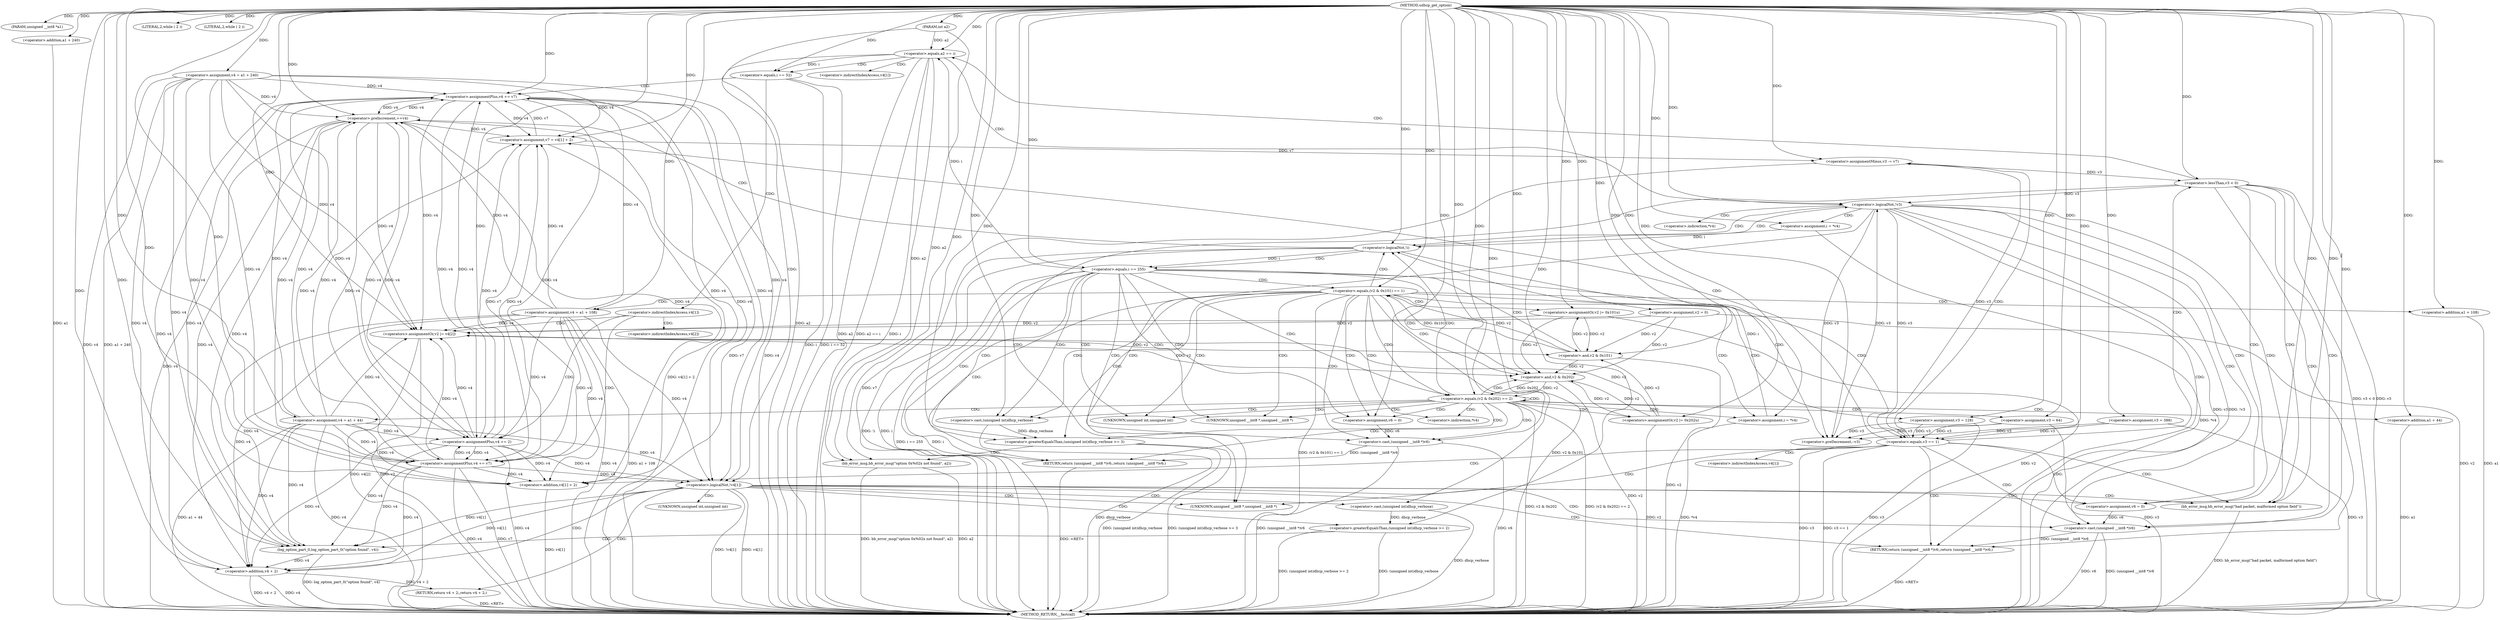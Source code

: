 digraph udhcp_get_option {  
"1000107" [label = "(METHOD,udhcp_get_option)" ]
"1000301" [label = "(METHOD_RETURN,__fastcall)" ]
"1000108" [label = "(PARAM,unsigned __int8 *a1)" ]
"1000109" [label = "(PARAM,int a2)" ]
"1000117" [label = "(<operator>.assignment,v2 = 0)" ]
"1000120" [label = "(<operator>.assignment,v3 = 388)" ]
"1000123" [label = "(<operator>.assignment,v4 = a1 + 240)" ]
"1000125" [label = "(<operator>.addition,a1 + 240)" ]
"1000129" [label = "(LITERAL,2,while ( 2 ))" ]
"1000132" [label = "(LITERAL,2,while ( 2 ))" ]
"1000135" [label = "(<operator>.assignment,i = *v4)" ]
"1000139" [label = "(<operator>.assignment,i = *v4)" ]
"1000145" [label = "(<operator>.logicalNot,!i)" ]
"1000148" [label = "(<operator>.preDecrement,--v3)" ]
"1000150" [label = "(<operator>.preIncrement,++v4)" ]
"1000154" [label = "(<operator>.equals,i == 255)" ]
"1000159" [label = "(<operator>.equals,v3 == 1)" ]
"1000163" [label = "(<operator>.assignment,v7 = v4[1] + 2)" ]
"1000165" [label = "(<operator>.addition,v4[1] + 2)" ]
"1000170" [label = "(<operator>.assignmentMinus,v3 -= v7)" ]
"1000174" [label = "(<operator>.lessThan,v3 < 0)" ]
"1000179" [label = "(<operator>.equals,a2 == i)" ]
"1000184" [label = "(<operator>.logicalNot,!v4[1])" ]
"1000190" [label = "(<operator>.assignment,v6 = 0)" ]
"1000193" [label = "(bb_error_msg,bb_error_msg(\"bad packet, malformed option field\"))" ]
"1000195" [label = "(RETURN,return (unsigned __int8 *)v6;,return (unsigned __int8 *)v6;)" ]
"1000196" [label = "(<operator>.cast,(unsigned __int8 *)v6)" ]
"1000200" [label = "(<operator>.greaterEqualsThan,(unsigned int)dhcp_verbose >= 2)" ]
"1000201" [label = "(<operator>.cast,(unsigned int)dhcp_verbose)" ]
"1000205" [label = "(log_option_part_0,log_option_part_0(\"option found\", v4))" ]
"1000208" [label = "(RETURN,return v4 + 2;,return v4 + 2;)" ]
"1000209" [label = "(<operator>.addition,v4 + 2)" ]
"1000213" [label = "(<operator>.equals,i == 52)" ]
"1000222" [label = "(<operators>.assignmentOr,v2 |= v4[2])" ]
"1000227" [label = "(<operator>.assignmentPlus,v4 += v7)" ]
"1000232" [label = "(<operator>.assignmentPlus,v4 += 2)" ]
"1000237" [label = "(<operator>.assignmentPlus,v4 += v7)" ]
"1000242" [label = "(<operator>.logicalNot,!v3)" ]
"1000246" [label = "(<operator>.equals,(v2 & 0x101) == 1)" ]
"1000247" [label = "(<operator>.and,v2 & 0x101)" ]
"1000252" [label = "(<operators>.assignmentOr,v2 |= 0x101u)" ]
"1000255" [label = "(<operator>.assignment,v4 = a1 + 108)" ]
"1000257" [label = "(<operator>.addition,a1 + 108)" ]
"1000260" [label = "(<operator>.assignment,v3 = 128)" ]
"1000266" [label = "(<operator>.equals,(v2 & 0x202) == 2)" ]
"1000267" [label = "(<operator>.and,v2 & 0x202)" ]
"1000272" [label = "(<operators>.assignmentOr,v2 |= 0x202u)" ]
"1000275" [label = "(<operator>.assignment,v4 = a1 + 44)" ]
"1000277" [label = "(<operator>.addition,a1 + 44)" ]
"1000280" [label = "(<operator>.assignment,v3 = 64)" ]
"1000285" [label = "(<operator>.assignment,v6 = 0)" ]
"1000289" [label = "(<operator>.greaterEqualsThan,(unsigned int)dhcp_verbose >= 3)" ]
"1000290" [label = "(<operator>.cast,(unsigned int)dhcp_verbose)" ]
"1000294" [label = "(bb_error_msg,bb_error_msg(\"option 0x%02x not found\", a2))" ]
"1000297" [label = "(RETURN,return (unsigned __int8 *)v6;,return (unsigned __int8 *)v6;)" ]
"1000298" [label = "(<operator>.cast,(unsigned __int8 *)v6)" ]
"1000137" [label = "(<operator>.indirection,*v4)" ]
"1000141" [label = "(<operator>.indirection,*v4)" ]
"1000166" [label = "(<operator>.indirectIndexAccess,v4[1])" ]
"1000185" [label = "(<operator>.indirectIndexAccess,v4[1])" ]
"1000197" [label = "(UNKNOWN,unsigned __int8 *,unsigned __int8 *)" ]
"1000202" [label = "(UNKNOWN,unsigned int,unsigned int)" ]
"1000218" [label = "(<operator>.indirectIndexAccess,v4[1])" ]
"1000224" [label = "(<operator>.indirectIndexAccess,v4[2])" ]
"1000291" [label = "(UNKNOWN,unsigned int,unsigned int)" ]
"1000299" [label = "(UNKNOWN,unsigned __int8 *,unsigned __int8 *)" ]
  "1000195" -> "1000301"  [ label = "DDG: <RET>"] 
  "1000297" -> "1000301"  [ label = "DDG: <RET>"] 
  "1000246" -> "1000301"  [ label = "DDG: (v2 & 0x101) == 1"] 
  "1000213" -> "1000301"  [ label = "DDG: i"] 
  "1000196" -> "1000301"  [ label = "DDG: v6"] 
  "1000159" -> "1000301"  [ label = "DDG: v3"] 
  "1000289" -> "1000301"  [ label = "DDG: (unsigned int)dhcp_verbose >= 3"] 
  "1000179" -> "1000301"  [ label = "DDG: i"] 
  "1000294" -> "1000301"  [ label = "DDG: bb_error_msg(\"option 0x%02x not found\", a2)"] 
  "1000242" -> "1000301"  [ label = "DDG: v3"] 
  "1000266" -> "1000301"  [ label = "DDG: v2 & 0x202"] 
  "1000205" -> "1000301"  [ label = "DDG: log_option_part_0(\"option found\", v4)"] 
  "1000200" -> "1000301"  [ label = "DDG: (unsigned int)dhcp_verbose >= 2"] 
  "1000201" -> "1000301"  [ label = "DDG: dhcp_verbose"] 
  "1000109" -> "1000301"  [ label = "DDG: a2"] 
  "1000222" -> "1000301"  [ label = "DDG: v2"] 
  "1000237" -> "1000301"  [ label = "DDG: v7"] 
  "1000165" -> "1000301"  [ label = "DDG: v4[1]"] 
  "1000174" -> "1000301"  [ label = "DDG: v3 < 0"] 
  "1000123" -> "1000301"  [ label = "DDG: v4"] 
  "1000232" -> "1000301"  [ label = "DDG: v4"] 
  "1000117" -> "1000301"  [ label = "DDG: v2"] 
  "1000257" -> "1000301"  [ label = "DDG: a1"] 
  "1000184" -> "1000301"  [ label = "DDG: !v4[1]"] 
  "1000213" -> "1000301"  [ label = "DDG: i == 52"] 
  "1000227" -> "1000301"  [ label = "DDG: v7"] 
  "1000289" -> "1000301"  [ label = "DDG: (unsigned int)dhcp_verbose"] 
  "1000120" -> "1000301"  [ label = "DDG: v3"] 
  "1000255" -> "1000301"  [ label = "DDG: v4"] 
  "1000135" -> "1000301"  [ label = "DDG: *v4"] 
  "1000298" -> "1000301"  [ label = "DDG: (unsigned __int8 *)v6"] 
  "1000294" -> "1000301"  [ label = "DDG: a2"] 
  "1000266" -> "1000301"  [ label = "DDG: (v2 & 0x202) == 2"] 
  "1000267" -> "1000301"  [ label = "DDG: v2"] 
  "1000290" -> "1000301"  [ label = "DDG: dhcp_verbose"] 
  "1000222" -> "1000301"  [ label = "DDG: v4[2]"] 
  "1000179" -> "1000301"  [ label = "DDG: a2"] 
  "1000252" -> "1000301"  [ label = "DDG: v2"] 
  "1000154" -> "1000301"  [ label = "DDG: i"] 
  "1000246" -> "1000301"  [ label = "DDG: v2 & 0x101"] 
  "1000275" -> "1000301"  [ label = "DDG: a1 + 44"] 
  "1000159" -> "1000301"  [ label = "DDG: v3 == 1"] 
  "1000184" -> "1000301"  [ label = "DDG: v4[1]"] 
  "1000193" -> "1000301"  [ label = "DDG: bb_error_msg(\"bad packet, malformed option field\")"] 
  "1000260" -> "1000301"  [ label = "DDG: v3"] 
  "1000247" -> "1000301"  [ label = "DDG: v2"] 
  "1000255" -> "1000301"  [ label = "DDG: a1 + 108"] 
  "1000209" -> "1000301"  [ label = "DDG: v4 + 2"] 
  "1000280" -> "1000301"  [ label = "DDG: v3"] 
  "1000139" -> "1000301"  [ label = "DDG: *v4"] 
  "1000125" -> "1000301"  [ label = "DDG: a1"] 
  "1000123" -> "1000301"  [ label = "DDG: a1 + 240"] 
  "1000200" -> "1000301"  [ label = "DDG: (unsigned int)dhcp_verbose"] 
  "1000298" -> "1000301"  [ label = "DDG: v6"] 
  "1000227" -> "1000301"  [ label = "DDG: v4"] 
  "1000272" -> "1000301"  [ label = "DDG: v2"] 
  "1000242" -> "1000301"  [ label = "DDG: !v3"] 
  "1000179" -> "1000301"  [ label = "DDG: a2 == i"] 
  "1000196" -> "1000301"  [ label = "DDG: (unsigned __int8 *)v6"] 
  "1000277" -> "1000301"  [ label = "DDG: a1"] 
  "1000145" -> "1000301"  [ label = "DDG: !i"] 
  "1000209" -> "1000301"  [ label = "DDG: v4"] 
  "1000237" -> "1000301"  [ label = "DDG: v4"] 
  "1000174" -> "1000301"  [ label = "DDG: v3"] 
  "1000275" -> "1000301"  [ label = "DDG: v4"] 
  "1000170" -> "1000301"  [ label = "DDG: v7"] 
  "1000154" -> "1000301"  [ label = "DDG: i == 255"] 
  "1000145" -> "1000301"  [ label = "DDG: i"] 
  "1000163" -> "1000301"  [ label = "DDG: v4[1] + 2"] 
  "1000150" -> "1000301"  [ label = "DDG: v4"] 
  "1000208" -> "1000301"  [ label = "DDG: <RET>"] 
  "1000107" -> "1000108"  [ label = "DDG: "] 
  "1000107" -> "1000109"  [ label = "DDG: "] 
  "1000107" -> "1000117"  [ label = "DDG: "] 
  "1000107" -> "1000120"  [ label = "DDG: "] 
  "1000107" -> "1000123"  [ label = "DDG: "] 
  "1000107" -> "1000125"  [ label = "DDG: "] 
  "1000107" -> "1000129"  [ label = "DDG: "] 
  "1000107" -> "1000132"  [ label = "DDG: "] 
  "1000107" -> "1000135"  [ label = "DDG: "] 
  "1000107" -> "1000139"  [ label = "DDG: "] 
  "1000135" -> "1000145"  [ label = "DDG: i"] 
  "1000139" -> "1000145"  [ label = "DDG: i"] 
  "1000107" -> "1000145"  [ label = "DDG: "] 
  "1000242" -> "1000148"  [ label = "DDG: v3"] 
  "1000120" -> "1000148"  [ label = "DDG: v3"] 
  "1000260" -> "1000148"  [ label = "DDG: v3"] 
  "1000280" -> "1000148"  [ label = "DDG: v3"] 
  "1000107" -> "1000148"  [ label = "DDG: "] 
  "1000255" -> "1000150"  [ label = "DDG: v4"] 
  "1000227" -> "1000150"  [ label = "DDG: v4"] 
  "1000237" -> "1000150"  [ label = "DDG: v4"] 
  "1000275" -> "1000150"  [ label = "DDG: v4"] 
  "1000123" -> "1000150"  [ label = "DDG: v4"] 
  "1000232" -> "1000150"  [ label = "DDG: v4"] 
  "1000107" -> "1000150"  [ label = "DDG: "] 
  "1000145" -> "1000154"  [ label = "DDG: i"] 
  "1000107" -> "1000154"  [ label = "DDG: "] 
  "1000242" -> "1000159"  [ label = "DDG: v3"] 
  "1000120" -> "1000159"  [ label = "DDG: v3"] 
  "1000260" -> "1000159"  [ label = "DDG: v3"] 
  "1000280" -> "1000159"  [ label = "DDG: v3"] 
  "1000107" -> "1000159"  [ label = "DDG: "] 
  "1000255" -> "1000163"  [ label = "DDG: v4"] 
  "1000227" -> "1000163"  [ label = "DDG: v4"] 
  "1000237" -> "1000163"  [ label = "DDG: v4"] 
  "1000275" -> "1000163"  [ label = "DDG: v4"] 
  "1000150" -> "1000163"  [ label = "DDG: v4"] 
  "1000123" -> "1000163"  [ label = "DDG: v4"] 
  "1000232" -> "1000163"  [ label = "DDG: v4"] 
  "1000107" -> "1000163"  [ label = "DDG: "] 
  "1000255" -> "1000165"  [ label = "DDG: v4"] 
  "1000227" -> "1000165"  [ label = "DDG: v4"] 
  "1000237" -> "1000165"  [ label = "DDG: v4"] 
  "1000275" -> "1000165"  [ label = "DDG: v4"] 
  "1000150" -> "1000165"  [ label = "DDG: v4"] 
  "1000123" -> "1000165"  [ label = "DDG: v4"] 
  "1000232" -> "1000165"  [ label = "DDG: v4"] 
  "1000107" -> "1000165"  [ label = "DDG: "] 
  "1000163" -> "1000170"  [ label = "DDG: v7"] 
  "1000107" -> "1000170"  [ label = "DDG: "] 
  "1000159" -> "1000170"  [ label = "DDG: v3"] 
  "1000170" -> "1000174"  [ label = "DDG: v3"] 
  "1000107" -> "1000174"  [ label = "DDG: "] 
  "1000109" -> "1000179"  [ label = "DDG: a2"] 
  "1000107" -> "1000179"  [ label = "DDG: "] 
  "1000154" -> "1000179"  [ label = "DDG: i"] 
  "1000255" -> "1000184"  [ label = "DDG: v4"] 
  "1000227" -> "1000184"  [ label = "DDG: v4"] 
  "1000237" -> "1000184"  [ label = "DDG: v4"] 
  "1000275" -> "1000184"  [ label = "DDG: v4"] 
  "1000150" -> "1000184"  [ label = "DDG: v4"] 
  "1000123" -> "1000184"  [ label = "DDG: v4"] 
  "1000232" -> "1000184"  [ label = "DDG: v4"] 
  "1000107" -> "1000190"  [ label = "DDG: "] 
  "1000107" -> "1000193"  [ label = "DDG: "] 
  "1000196" -> "1000195"  [ label = "DDG: (unsigned __int8 *)v6"] 
  "1000190" -> "1000196"  [ label = "DDG: v6"] 
  "1000107" -> "1000196"  [ label = "DDG: "] 
  "1000201" -> "1000200"  [ label = "DDG: dhcp_verbose"] 
  "1000107" -> "1000201"  [ label = "DDG: "] 
  "1000107" -> "1000200"  [ label = "DDG: "] 
  "1000107" -> "1000205"  [ label = "DDG: "] 
  "1000255" -> "1000205"  [ label = "DDG: v4"] 
  "1000184" -> "1000205"  [ label = "DDG: v4[1]"] 
  "1000227" -> "1000205"  [ label = "DDG: v4"] 
  "1000237" -> "1000205"  [ label = "DDG: v4"] 
  "1000275" -> "1000205"  [ label = "DDG: v4"] 
  "1000150" -> "1000205"  [ label = "DDG: v4"] 
  "1000123" -> "1000205"  [ label = "DDG: v4"] 
  "1000232" -> "1000205"  [ label = "DDG: v4"] 
  "1000209" -> "1000208"  [ label = "DDG: v4 + 2"] 
  "1000255" -> "1000209"  [ label = "DDG: v4"] 
  "1000227" -> "1000209"  [ label = "DDG: v4"] 
  "1000237" -> "1000209"  [ label = "DDG: v4"] 
  "1000275" -> "1000209"  [ label = "DDG: v4"] 
  "1000150" -> "1000209"  [ label = "DDG: v4"] 
  "1000123" -> "1000209"  [ label = "DDG: v4"] 
  "1000232" -> "1000209"  [ label = "DDG: v4"] 
  "1000184" -> "1000209"  [ label = "DDG: v4[1]"] 
  "1000205" -> "1000209"  [ label = "DDG: v4"] 
  "1000107" -> "1000209"  [ label = "DDG: "] 
  "1000179" -> "1000213"  [ label = "DDG: i"] 
  "1000107" -> "1000213"  [ label = "DDG: "] 
  "1000255" -> "1000222"  [ label = "DDG: v4"] 
  "1000227" -> "1000222"  [ label = "DDG: v4"] 
  "1000237" -> "1000222"  [ label = "DDG: v4"] 
  "1000275" -> "1000222"  [ label = "DDG: v4"] 
  "1000150" -> "1000222"  [ label = "DDG: v4"] 
  "1000123" -> "1000222"  [ label = "DDG: v4"] 
  "1000232" -> "1000222"  [ label = "DDG: v4"] 
  "1000117" -> "1000222"  [ label = "DDG: v2"] 
  "1000252" -> "1000222"  [ label = "DDG: v2"] 
  "1000272" -> "1000222"  [ label = "DDG: v2"] 
  "1000107" -> "1000222"  [ label = "DDG: "] 
  "1000107" -> "1000227"  [ label = "DDG: "] 
  "1000163" -> "1000227"  [ label = "DDG: v7"] 
  "1000255" -> "1000227"  [ label = "DDG: v4"] 
  "1000237" -> "1000227"  [ label = "DDG: v4"] 
  "1000275" -> "1000227"  [ label = "DDG: v4"] 
  "1000150" -> "1000227"  [ label = "DDG: v4"] 
  "1000123" -> "1000227"  [ label = "DDG: v4"] 
  "1000232" -> "1000227"  [ label = "DDG: v4"] 
  "1000107" -> "1000232"  [ label = "DDG: "] 
  "1000255" -> "1000232"  [ label = "DDG: v4"] 
  "1000227" -> "1000232"  [ label = "DDG: v4"] 
  "1000237" -> "1000232"  [ label = "DDG: v4"] 
  "1000275" -> "1000232"  [ label = "DDG: v4"] 
  "1000150" -> "1000232"  [ label = "DDG: v4"] 
  "1000123" -> "1000232"  [ label = "DDG: v4"] 
  "1000107" -> "1000237"  [ label = "DDG: "] 
  "1000163" -> "1000237"  [ label = "DDG: v7"] 
  "1000255" -> "1000237"  [ label = "DDG: v4"] 
  "1000227" -> "1000237"  [ label = "DDG: v4"] 
  "1000275" -> "1000237"  [ label = "DDG: v4"] 
  "1000150" -> "1000237"  [ label = "DDG: v4"] 
  "1000123" -> "1000237"  [ label = "DDG: v4"] 
  "1000232" -> "1000237"  [ label = "DDG: v4"] 
  "1000148" -> "1000242"  [ label = "DDG: v3"] 
  "1000174" -> "1000242"  [ label = "DDG: v3"] 
  "1000107" -> "1000242"  [ label = "DDG: "] 
  "1000247" -> "1000246"  [ label = "DDG: v2"] 
  "1000247" -> "1000246"  [ label = "DDG: 0x101"] 
  "1000222" -> "1000247"  [ label = "DDG: v2"] 
  "1000117" -> "1000247"  [ label = "DDG: v2"] 
  "1000252" -> "1000247"  [ label = "DDG: v2"] 
  "1000272" -> "1000247"  [ label = "DDG: v2"] 
  "1000107" -> "1000247"  [ label = "DDG: "] 
  "1000107" -> "1000246"  [ label = "DDG: "] 
  "1000107" -> "1000252"  [ label = "DDG: "] 
  "1000247" -> "1000252"  [ label = "DDG: v2"] 
  "1000107" -> "1000255"  [ label = "DDG: "] 
  "1000107" -> "1000257"  [ label = "DDG: "] 
  "1000107" -> "1000260"  [ label = "DDG: "] 
  "1000267" -> "1000266"  [ label = "DDG: v2"] 
  "1000267" -> "1000266"  [ label = "DDG: 0x202"] 
  "1000222" -> "1000267"  [ label = "DDG: v2"] 
  "1000117" -> "1000267"  [ label = "DDG: v2"] 
  "1000252" -> "1000267"  [ label = "DDG: v2"] 
  "1000247" -> "1000267"  [ label = "DDG: v2"] 
  "1000272" -> "1000267"  [ label = "DDG: v2"] 
  "1000107" -> "1000267"  [ label = "DDG: "] 
  "1000107" -> "1000266"  [ label = "DDG: "] 
  "1000107" -> "1000272"  [ label = "DDG: "] 
  "1000267" -> "1000272"  [ label = "DDG: v2"] 
  "1000107" -> "1000275"  [ label = "DDG: "] 
  "1000107" -> "1000277"  [ label = "DDG: "] 
  "1000107" -> "1000280"  [ label = "DDG: "] 
  "1000107" -> "1000285"  [ label = "DDG: "] 
  "1000290" -> "1000289"  [ label = "DDG: dhcp_verbose"] 
  "1000107" -> "1000290"  [ label = "DDG: "] 
  "1000107" -> "1000289"  [ label = "DDG: "] 
  "1000107" -> "1000294"  [ label = "DDG: "] 
  "1000179" -> "1000294"  [ label = "DDG: a2"] 
  "1000109" -> "1000294"  [ label = "DDG: a2"] 
  "1000298" -> "1000297"  [ label = "DDG: (unsigned __int8 *)v6"] 
  "1000285" -> "1000298"  [ label = "DDG: v6"] 
  "1000107" -> "1000298"  [ label = "DDG: "] 
  "1000145" -> "1000242"  [ label = "CDG: "] 
  "1000145" -> "1000154"  [ label = "CDG: "] 
  "1000145" -> "1000150"  [ label = "CDG: "] 
  "1000145" -> "1000148"  [ label = "CDG: "] 
  "1000154" -> "1000159"  [ label = "CDG: "] 
  "1000154" -> "1000247"  [ label = "CDG: "] 
  "1000154" -> "1000246"  [ label = "CDG: "] 
  "1000154" -> "1000267"  [ label = "CDG: "] 
  "1000154" -> "1000266"  [ label = "CDG: "] 
  "1000154" -> "1000285"  [ label = "CDG: "] 
  "1000154" -> "1000299"  [ label = "CDG: "] 
  "1000154" -> "1000298"  [ label = "CDG: "] 
  "1000154" -> "1000297"  [ label = "CDG: "] 
  "1000154" -> "1000291"  [ label = "CDG: "] 
  "1000154" -> "1000290"  [ label = "CDG: "] 
  "1000154" -> "1000289"  [ label = "CDG: "] 
  "1000159" -> "1000174"  [ label = "CDG: "] 
  "1000159" -> "1000170"  [ label = "CDG: "] 
  "1000159" -> "1000166"  [ label = "CDG: "] 
  "1000159" -> "1000165"  [ label = "CDG: "] 
  "1000159" -> "1000163"  [ label = "CDG: "] 
  "1000159" -> "1000190"  [ label = "CDG: "] 
  "1000159" -> "1000197"  [ label = "CDG: "] 
  "1000159" -> "1000196"  [ label = "CDG: "] 
  "1000159" -> "1000195"  [ label = "CDG: "] 
  "1000159" -> "1000193"  [ label = "CDG: "] 
  "1000174" -> "1000190"  [ label = "CDG: "] 
  "1000174" -> "1000179"  [ label = "CDG: "] 
  "1000174" -> "1000197"  [ label = "CDG: "] 
  "1000174" -> "1000196"  [ label = "CDG: "] 
  "1000174" -> "1000195"  [ label = "CDG: "] 
  "1000174" -> "1000193"  [ label = "CDG: "] 
  "1000179" -> "1000185"  [ label = "CDG: "] 
  "1000179" -> "1000184"  [ label = "CDG: "] 
  "1000179" -> "1000213"  [ label = "CDG: "] 
  "1000179" -> "1000242"  [ label = "CDG: "] 
  "1000184" -> "1000190"  [ label = "CDG: "] 
  "1000184" -> "1000208"  [ label = "CDG: "] 
  "1000184" -> "1000202"  [ label = "CDG: "] 
  "1000184" -> "1000201"  [ label = "CDG: "] 
  "1000184" -> "1000200"  [ label = "CDG: "] 
  "1000184" -> "1000197"  [ label = "CDG: "] 
  "1000184" -> "1000196"  [ label = "CDG: "] 
  "1000184" -> "1000195"  [ label = "CDG: "] 
  "1000184" -> "1000193"  [ label = "CDG: "] 
  "1000184" -> "1000209"  [ label = "CDG: "] 
  "1000200" -> "1000205"  [ label = "CDG: "] 
  "1000213" -> "1000218"  [ label = "CDG: "] 
  "1000213" -> "1000237"  [ label = "CDG: "] 
  "1000218" -> "1000224"  [ label = "CDG: "] 
  "1000218" -> "1000222"  [ label = "CDG: "] 
  "1000218" -> "1000232"  [ label = "CDG: "] 
  "1000218" -> "1000227"  [ label = "CDG: "] 
  "1000242" -> "1000190"  [ label = "CDG: "] 
  "1000242" -> "1000197"  [ label = "CDG: "] 
  "1000242" -> "1000196"  [ label = "CDG: "] 
  "1000242" -> "1000195"  [ label = "CDG: "] 
  "1000242" -> "1000193"  [ label = "CDG: "] 
  "1000242" -> "1000141"  [ label = "CDG: "] 
  "1000242" -> "1000139"  [ label = "CDG: "] 
  "1000242" -> "1000145"  [ label = "CDG: "] 
  "1000246" -> "1000255"  [ label = "CDG: "] 
  "1000246" -> "1000252"  [ label = "CDG: "] 
  "1000246" -> "1000260"  [ label = "CDG: "] 
  "1000246" -> "1000257"  [ label = "CDG: "] 
  "1000246" -> "1000267"  [ label = "CDG: "] 
  "1000246" -> "1000266"  [ label = "CDG: "] 
  "1000246" -> "1000285"  [ label = "CDG: "] 
  "1000246" -> "1000299"  [ label = "CDG: "] 
  "1000246" -> "1000298"  [ label = "CDG: "] 
  "1000246" -> "1000297"  [ label = "CDG: "] 
  "1000246" -> "1000291"  [ label = "CDG: "] 
  "1000246" -> "1000290"  [ label = "CDG: "] 
  "1000246" -> "1000289"  [ label = "CDG: "] 
  "1000246" -> "1000137"  [ label = "CDG: "] 
  "1000246" -> "1000135"  [ label = "CDG: "] 
  "1000246" -> "1000145"  [ label = "CDG: "] 
  "1000266" -> "1000272"  [ label = "CDG: "] 
  "1000266" -> "1000285"  [ label = "CDG: "] 
  "1000266" -> "1000280"  [ label = "CDG: "] 
  "1000266" -> "1000277"  [ label = "CDG: "] 
  "1000266" -> "1000275"  [ label = "CDG: "] 
  "1000266" -> "1000299"  [ label = "CDG: "] 
  "1000266" -> "1000298"  [ label = "CDG: "] 
  "1000266" -> "1000297"  [ label = "CDG: "] 
  "1000266" -> "1000291"  [ label = "CDG: "] 
  "1000266" -> "1000290"  [ label = "CDG: "] 
  "1000266" -> "1000289"  [ label = "CDG: "] 
  "1000266" -> "1000267"  [ label = "CDG: "] 
  "1000266" -> "1000266"  [ label = "CDG: "] 
  "1000266" -> "1000137"  [ label = "CDG: "] 
  "1000266" -> "1000135"  [ label = "CDG: "] 
  "1000266" -> "1000145"  [ label = "CDG: "] 
  "1000289" -> "1000294"  [ label = "CDG: "] 
}
